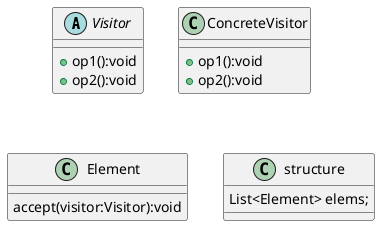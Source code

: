 @startuml
'https://plantuml.com/class-diagram

'抽象访问者：为该对象中的ConcreteElement的每一个类声明一个visit操作
abstract class Visitor{
    +op1():void
    +op2():void
}

class ConcreteVisitor{
    +op1():void
    +op2():void
}

'所以可以看出来，访问者通过 Element 访问到了数据结构 并操作
'而原本来说，访问者只能直接操作数据结构，二者耦合度大
'访问者模式就是把访问者[对数据结构的操作]和数据结构进行了解耦

'定义了一个accept()方法，可以接受一个访问者对象
class Element{
    '此类提供一个接口，供访问者访问。
    accept(visitor:Visitor):void
}
'能枚举他的elements，并通过elements操作访问者。
'可以提供一个高层接口允许访问者访问其元素
class structure {
    List<Element> elems;
}

@enduml

可以看到，进行解耦的方法一般就是

把互相耦合的对象，增加一个对象层，进行解耦
比如：命令模式中
invoker和receiver是耦合的。
但是我们通过一个method对象，把互相耦合的对象达成了解耦
在类里就体现为： 因为对象层解耦，需要对象层和两端都耦合
要不然原本耦合的对象就无法进行交互了。
所以我们的做法就是 把receiver交给method对象操作
同时invoker操作method对象。
这样invoker不知道receiver的具体细节，达到解耦

在访问者模式里其实也这么干的。
原本数据结构structure和操作方法operation是耦合的
但是我们通过一个Element对象，用于操作operation方法
同时structure内部聚合一个Element对象集合。用于操作Element对象
这样structure对operation的具体细节是不知道的，
达到了解耦
